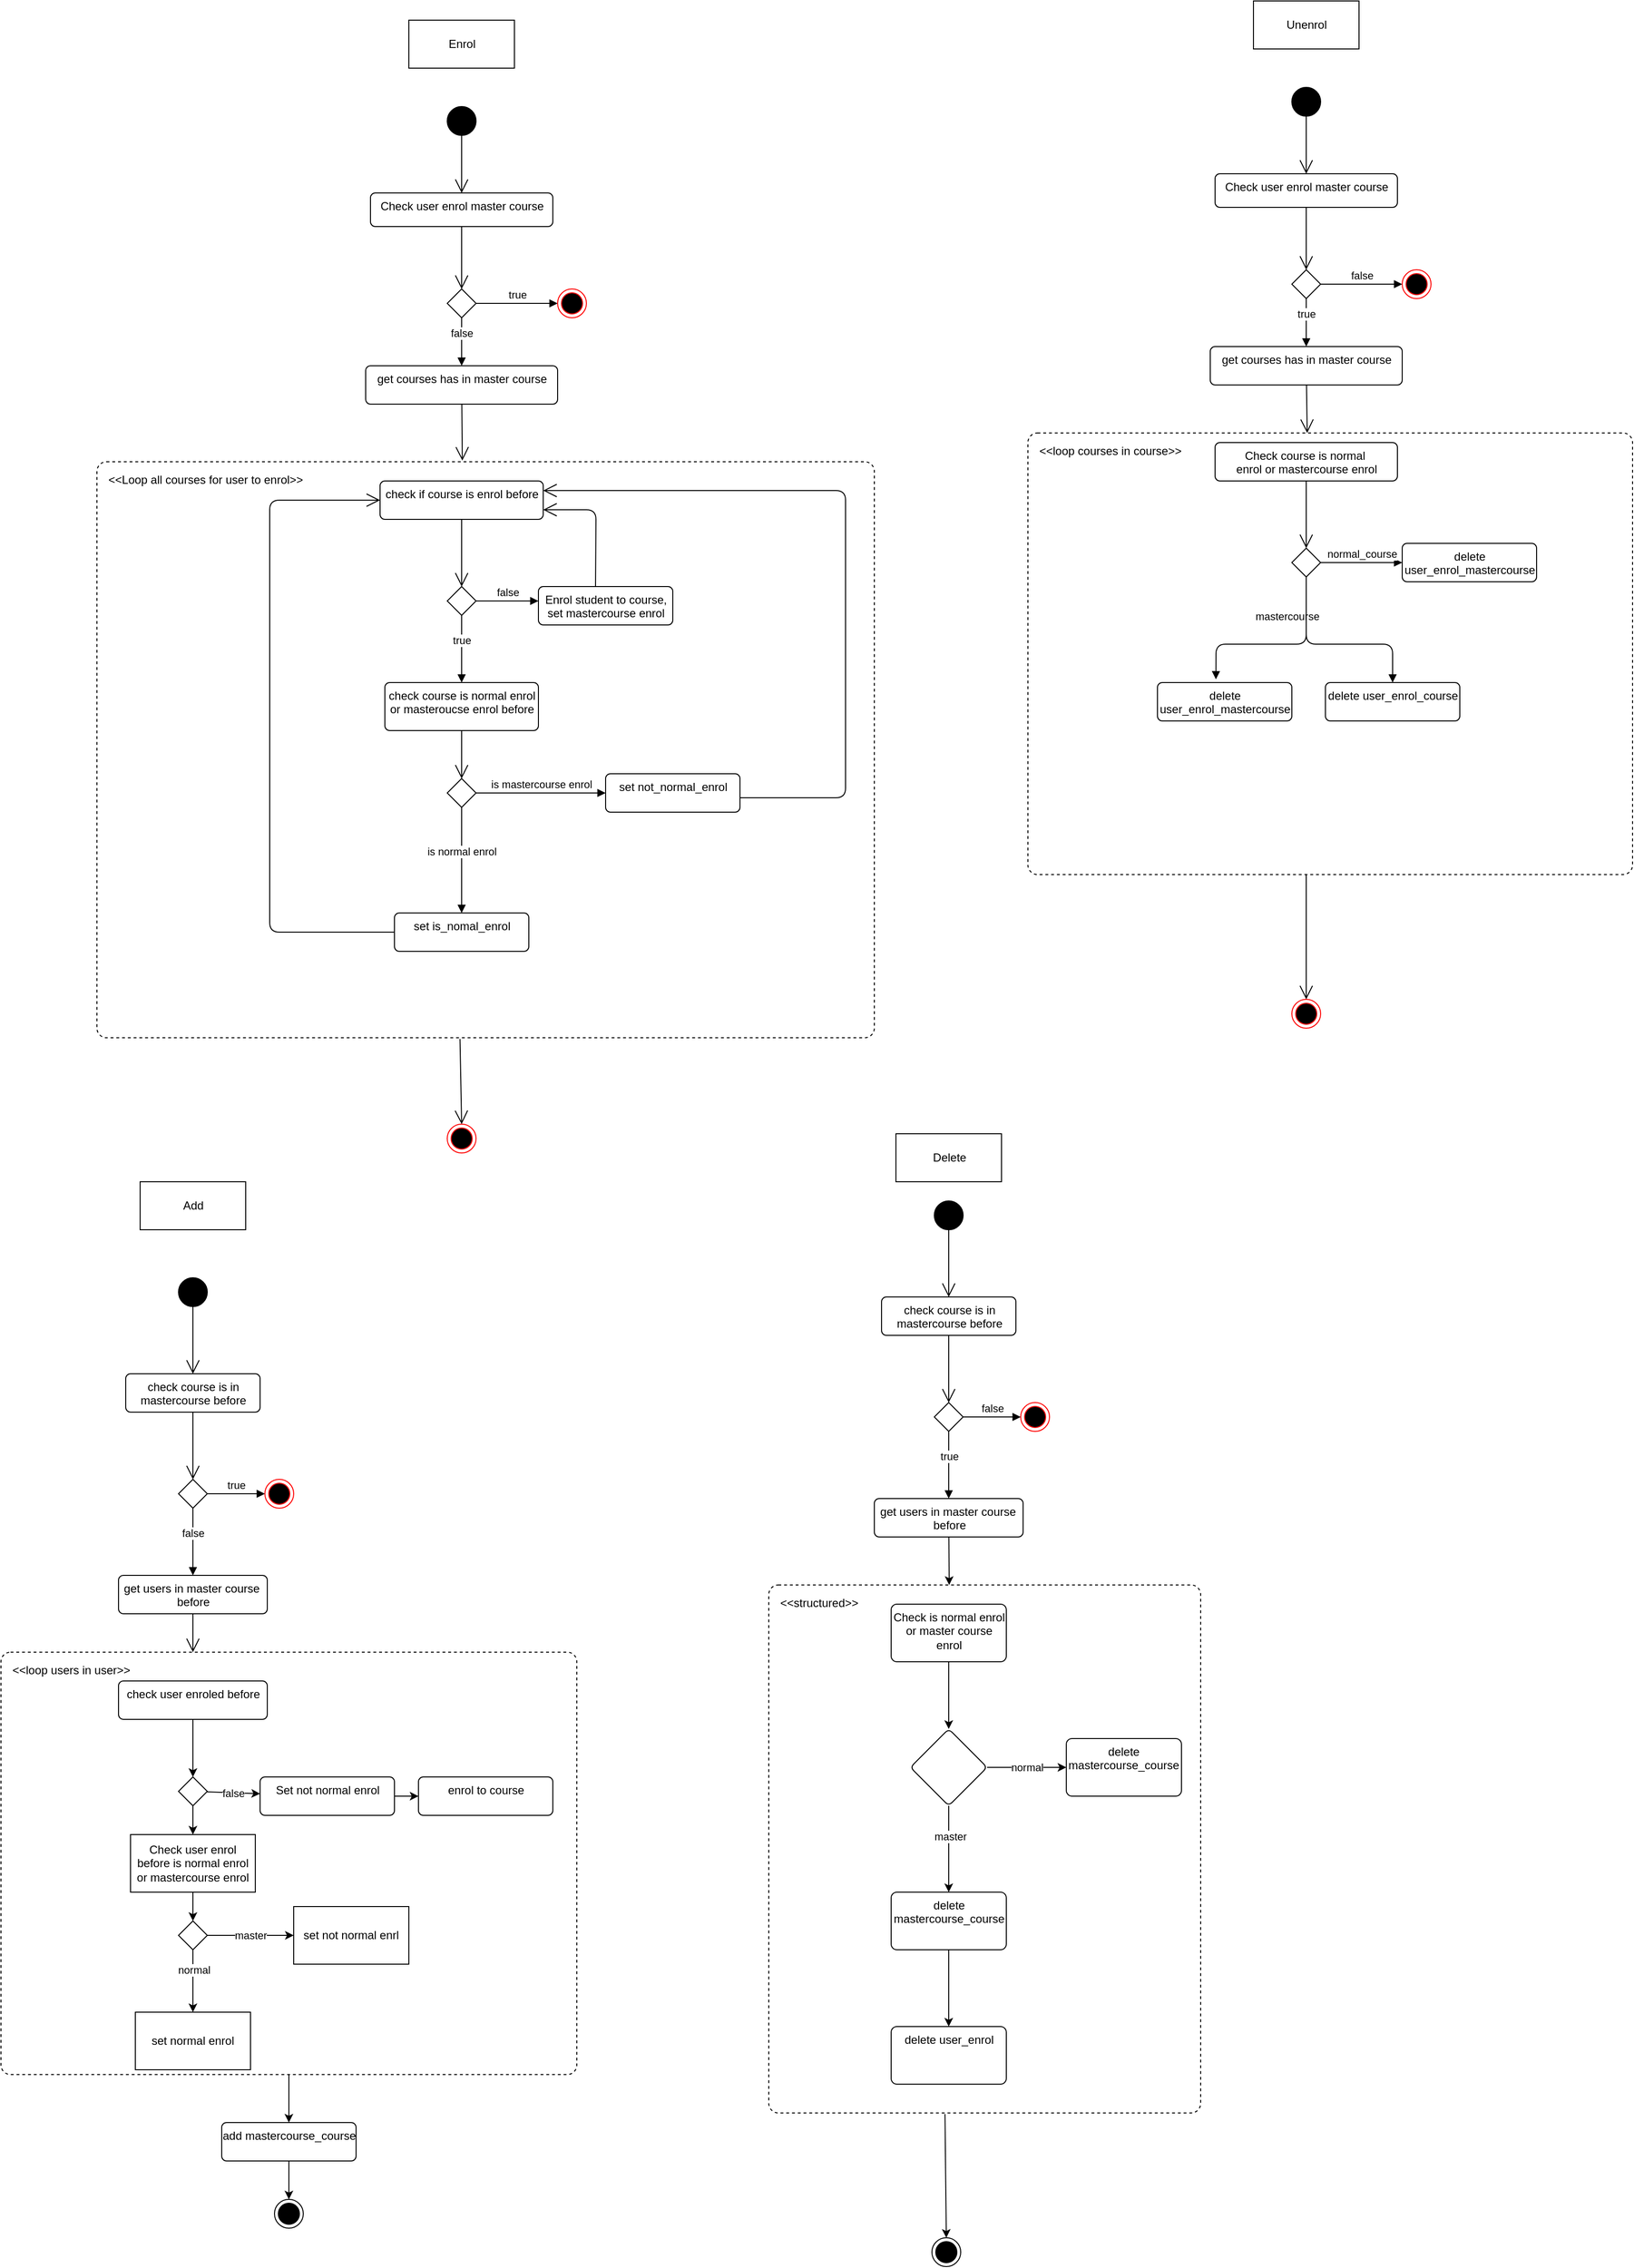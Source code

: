 <mxfile>
    <diagram id="n70AI5eSEe_6gZXPHGjq" name="Page-1">
        <mxGraphModel dx="1755" dy="1691" grid="1" gridSize="10" guides="1" tooltips="1" connect="1" arrows="1" fold="1" page="1" pageScale="1" pageWidth="850" pageHeight="1100" math="0" shadow="0">
            <root>
                <mxCell id="0"/>
                <mxCell id="1" parent="0"/>
                <mxCell id="168" style="edgeStyle=none;html=1;exitX=0.408;exitY=1.002;exitDx=0;exitDy=0;exitPerimeter=0;entryX=0.5;entryY=0;entryDx=0;entryDy=0;" edge="1" parent="1" source="165" target="169">
                    <mxGeometry relative="1" as="geometry">
                        <mxPoint x="860" y="2070" as="targetPoint"/>
                    </mxGeometry>
                </mxCell>
                <mxCell id="165" value="&amp;lt;&amp;lt;structured&amp;gt;&amp;gt;" style="dashed=1;rounded=1;absoluteArcSize=1;arcSize=20;html=1;verticalAlign=top;align=left;spacingTop=5;spacingLeft=10;" vertex="1" parent="1">
                    <mxGeometry x="640" y="1390" width="450" height="550" as="geometry"/>
                </mxCell>
                <mxCell id="161" value="" style="edgeStyle=none;html=1;exitX=0.5;exitY=1;exitDx=0;exitDy=0;entryX=0.5;entryY=0;entryDx=0;entryDy=0;" edge="1" parent="1" source="131" target="162">
                    <mxGeometry relative="1" as="geometry">
                        <mxPoint x="40" y="1890" as="targetPoint"/>
                    </mxGeometry>
                </mxCell>
                <mxCell id="131" value="&amp;lt;&amp;lt;loop users in user&amp;gt;&amp;gt;" style="dashed=1;rounded=1;absoluteArcSize=1;arcSize=20;html=1;verticalAlign=top;align=left;spacingTop=5;spacingLeft=10;" vertex="1" parent="1">
                    <mxGeometry x="-160" y="1460" width="600" height="440" as="geometry"/>
                </mxCell>
                <mxCell id="86" value="&amp;lt;&amp;lt;loop courses in course&amp;gt;&amp;gt;" style="dashed=1;rounded=1;absoluteArcSize=1;arcSize=20;html=1;verticalAlign=top;align=left;spacingTop=5;spacingLeft=10;" vertex="1" parent="1">
                    <mxGeometry x="910" y="190" width="630" height="460" as="geometry"/>
                </mxCell>
                <mxCell id="28" value="&amp;lt;&amp;lt;Loop all courses for user to enrol&amp;gt;&amp;gt;" style="dashed=1;rounded=1;absoluteArcSize=1;arcSize=20;html=1;verticalAlign=top;align=left;spacingTop=5;spacingLeft=10;" vertex="1" parent="1">
                    <mxGeometry x="-60" y="220" width="810" height="600" as="geometry"/>
                </mxCell>
                <mxCell id="2" value="" style="ellipse;fillColor=strokeColor;" vertex="1" parent="1">
                    <mxGeometry x="305" y="-150" width="30" height="30" as="geometry"/>
                </mxCell>
                <mxCell id="3" value="" style="endArrow=open;endFill=1;endSize=12;html=1;exitX=0.5;exitY=1;exitDx=0;exitDy=0;entryX=0.5;entryY=0;entryDx=0;entryDy=0;" edge="1" parent="1" source="2" target="32">
                    <mxGeometry width="160" relative="1" as="geometry">
                        <mxPoint x="290" y="240" as="sourcePoint"/>
                        <mxPoint x="120" y="135" as="targetPoint"/>
                    </mxGeometry>
                </mxCell>
                <mxCell id="4" value="get courses has in master course" style="html=1;align=center;verticalAlign=top;rounded=1;absoluteArcSize=1;arcSize=10;dashed=0;" vertex="1" parent="1">
                    <mxGeometry x="220" y="120" width="200" height="40" as="geometry"/>
                </mxCell>
                <mxCell id="5" value="" style="endArrow=open;endFill=1;endSize=12;html=1;entryX=0.47;entryY=-0.002;entryDx=0;entryDy=0;entryPerimeter=0;" edge="1" parent="1" source="4" target="28">
                    <mxGeometry width="160" relative="1" as="geometry">
                        <mxPoint x="290" y="240" as="sourcePoint"/>
                        <mxPoint x="320" y="220" as="targetPoint"/>
                    </mxGeometry>
                </mxCell>
                <mxCell id="7" value="check if course is enrol before" style="html=1;align=center;verticalAlign=top;rounded=1;absoluteArcSize=1;arcSize=10;dashed=0;" vertex="1" parent="1">
                    <mxGeometry x="235" y="240" width="170" height="40" as="geometry"/>
                </mxCell>
                <mxCell id="8" value="" style="endArrow=open;endFill=1;endSize=12;html=1;exitX=0.5;exitY=1;exitDx=0;exitDy=0;" edge="1" parent="1" source="7">
                    <mxGeometry width="160" relative="1" as="geometry">
                        <mxPoint x="290" y="240" as="sourcePoint"/>
                        <mxPoint x="320" y="350" as="targetPoint"/>
                    </mxGeometry>
                </mxCell>
                <mxCell id="9" value="" style="rhombus;" vertex="1" parent="1">
                    <mxGeometry x="305" y="350" width="30" height="30" as="geometry"/>
                </mxCell>
                <mxCell id="11" value="false" style="html=1;verticalAlign=bottom;endArrow=block;exitX=1;exitY=0.5;exitDx=0;exitDy=0;" edge="1" parent="1" source="9">
                    <mxGeometry width="80" relative="1" as="geometry">
                        <mxPoint x="330" y="240" as="sourcePoint"/>
                        <mxPoint x="400" y="365" as="targetPoint"/>
                    </mxGeometry>
                </mxCell>
                <mxCell id="12" value="Enrol student to course,&lt;br&gt;set mastercourse enrol" style="html=1;align=center;verticalAlign=top;rounded=1;absoluteArcSize=1;arcSize=10;dashed=0;" vertex="1" parent="1">
                    <mxGeometry x="400" y="350" width="140" height="40" as="geometry"/>
                </mxCell>
                <mxCell id="13" value="" style="endArrow=open;endFill=1;endSize=12;html=1;exitX=0.425;exitY=-0.008;exitDx=0;exitDy=0;exitPerimeter=0;entryX=1;entryY=0.75;entryDx=0;entryDy=0;" edge="1" parent="1" source="12" target="7">
                    <mxGeometry width="160" relative="1" as="geometry">
                        <mxPoint x="290" y="240" as="sourcePoint"/>
                        <mxPoint x="460" y="250" as="targetPoint"/>
                        <Array as="points">
                            <mxPoint x="460" y="270"/>
                        </Array>
                    </mxGeometry>
                </mxCell>
                <mxCell id="15" value="true" style="html=1;verticalAlign=bottom;endArrow=block;exitX=0.5;exitY=1;exitDx=0;exitDy=0;" edge="1" parent="1" source="9">
                    <mxGeometry width="80" relative="1" as="geometry">
                        <mxPoint x="240" y="310" as="sourcePoint"/>
                        <mxPoint x="320" y="450" as="targetPoint"/>
                    </mxGeometry>
                </mxCell>
                <mxCell id="16" value="check course is normal enrol &lt;br&gt;or masteroucse enrol before" style="html=1;align=center;verticalAlign=top;rounded=1;absoluteArcSize=1;arcSize=10;dashed=0;" vertex="1" parent="1">
                    <mxGeometry x="240" y="450" width="160" height="50" as="geometry"/>
                </mxCell>
                <mxCell id="17" value="" style="endArrow=open;endFill=1;endSize=12;html=1;exitX=0.5;exitY=1;exitDx=0;exitDy=0;" edge="1" parent="1" source="16">
                    <mxGeometry width="160" relative="1" as="geometry">
                        <mxPoint x="200" y="390" as="sourcePoint"/>
                        <mxPoint x="320" y="550" as="targetPoint"/>
                    </mxGeometry>
                </mxCell>
                <mxCell id="18" value="" style="rhombus;" vertex="1" parent="1">
                    <mxGeometry x="305" y="550" width="30" height="30" as="geometry"/>
                </mxCell>
                <mxCell id="20" value="is mastercourse enrol" style="html=1;verticalAlign=bottom;endArrow=block;exitX=1;exitY=0.5;exitDx=0;exitDy=0;" edge="1" parent="1" source="18">
                    <mxGeometry width="80" relative="1" as="geometry">
                        <mxPoint x="240" y="470" as="sourcePoint"/>
                        <mxPoint x="470" y="565" as="targetPoint"/>
                    </mxGeometry>
                </mxCell>
                <mxCell id="21" value="is normal enrol" style="html=1;verticalAlign=bottom;endArrow=block;exitX=0.5;exitY=1;exitDx=0;exitDy=0;" edge="1" parent="1" source="18">
                    <mxGeometry width="80" relative="1" as="geometry">
                        <mxPoint x="240" y="560" as="sourcePoint"/>
                        <mxPoint x="320" y="690" as="targetPoint"/>
                    </mxGeometry>
                </mxCell>
                <mxCell id="22" value="set is_nomal_enrol" style="html=1;align=center;verticalAlign=top;rounded=1;absoluteArcSize=1;arcSize=10;dashed=0;" vertex="1" parent="1">
                    <mxGeometry x="250" y="690" width="140" height="40" as="geometry"/>
                </mxCell>
                <mxCell id="23" value="set not_normal_enrol" style="html=1;align=center;verticalAlign=top;rounded=1;absoluteArcSize=1;arcSize=10;dashed=0;" vertex="1" parent="1">
                    <mxGeometry x="470" y="545" width="140" height="40" as="geometry"/>
                </mxCell>
                <mxCell id="24" value="" style="endArrow=open;endFill=1;endSize=12;html=1;exitX=0.467;exitY=1.002;exitDx=0;exitDy=0;exitPerimeter=0;entryX=0.5;entryY=0;entryDx=0;entryDy=0;" edge="1" parent="1" source="28" target="31">
                    <mxGeometry width="160" relative="1" as="geometry">
                        <mxPoint x="320" y="750" as="sourcePoint"/>
                        <mxPoint x="318" y="910" as="targetPoint"/>
                    </mxGeometry>
                </mxCell>
                <mxCell id="25" value="" style="endArrow=open;endFill=1;endSize=12;html=1;exitX=0;exitY=0.5;exitDx=0;exitDy=0;entryX=0;entryY=0.5;entryDx=0;entryDy=0;" edge="1" parent="1" source="22" target="7">
                    <mxGeometry width="160" relative="1" as="geometry">
                        <mxPoint x="210" y="810" as="sourcePoint"/>
                        <mxPoint x="240" y="220" as="targetPoint"/>
                        <Array as="points">
                            <mxPoint x="120" y="710"/>
                            <mxPoint x="120" y="260"/>
                        </Array>
                    </mxGeometry>
                </mxCell>
                <mxCell id="26" value="" style="endArrow=open;endFill=1;endSize=12;html=1;entryX=1;entryY=0.25;entryDx=0;entryDy=0;" edge="1" parent="1" target="7">
                    <mxGeometry width="160" relative="1" as="geometry">
                        <mxPoint x="610" y="570" as="sourcePoint"/>
                        <mxPoint x="420" y="230" as="targetPoint"/>
                        <Array as="points">
                            <mxPoint x="720" y="570"/>
                            <mxPoint x="720" y="250"/>
                        </Array>
                    </mxGeometry>
                </mxCell>
                <mxCell id="31" value="" style="ellipse;html=1;shape=endState;fillColor=#000000;strokeColor=#ff0000;" vertex="1" parent="1">
                    <mxGeometry x="305" y="910" width="30" height="30" as="geometry"/>
                </mxCell>
                <mxCell id="32" value="Check user enrol master course" style="html=1;align=center;verticalAlign=top;rounded=1;absoluteArcSize=1;arcSize=10;dashed=0;" vertex="1" parent="1">
                    <mxGeometry x="225" y="-60" width="190" height="35" as="geometry"/>
                </mxCell>
                <mxCell id="33" value="" style="endArrow=open;endFill=1;endSize=12;html=1;entryX=0.5;entryY=0;entryDx=0;entryDy=0;exitX=0.5;exitY=1;exitDx=0;exitDy=0;" edge="1" parent="1" source="32" target="36">
                    <mxGeometry width="160" relative="1" as="geometry">
                        <mxPoint x="260" y="30" as="sourcePoint"/>
                        <mxPoint x="350" y="20" as="targetPoint"/>
                    </mxGeometry>
                </mxCell>
                <mxCell id="36" value="" style="rhombus;" vertex="1" parent="1">
                    <mxGeometry x="305" y="40" width="30" height="30" as="geometry"/>
                </mxCell>
                <mxCell id="37" value="true" style="html=1;verticalAlign=bottom;endArrow=block;exitX=1;exitY=0.5;exitDx=0;exitDy=0;entryX=0;entryY=0.5;entryDx=0;entryDy=0;" edge="1" parent="1" source="36" target="38">
                    <mxGeometry width="80" relative="1" as="geometry">
                        <mxPoint x="260" y="190" as="sourcePoint"/>
                        <mxPoint x="450" y="30" as="targetPoint"/>
                    </mxGeometry>
                </mxCell>
                <mxCell id="38" value="" style="ellipse;html=1;shape=endState;fillColor=#000000;strokeColor=#ff0000;" vertex="1" parent="1">
                    <mxGeometry x="420" y="40" width="30" height="30" as="geometry"/>
                </mxCell>
                <mxCell id="39" value="false" style="html=1;verticalAlign=bottom;endArrow=block;exitX=0.5;exitY=1;exitDx=0;exitDy=0;entryX=0.5;entryY=0;entryDx=0;entryDy=0;" edge="1" parent="1" source="36" target="4">
                    <mxGeometry width="80" relative="1" as="geometry">
                        <mxPoint x="260" y="190" as="sourcePoint"/>
                        <mxPoint x="340" y="190" as="targetPoint"/>
                    </mxGeometry>
                </mxCell>
                <mxCell id="42" value="Enrol" style="html=1;" vertex="1" parent="1">
                    <mxGeometry x="265" y="-240" width="110" height="50" as="geometry"/>
                </mxCell>
                <mxCell id="47" value="" style="ellipse;fillColor=strokeColor;" vertex="1" parent="1">
                    <mxGeometry x="1185" y="-170" width="30" height="30" as="geometry"/>
                </mxCell>
                <mxCell id="48" value="" style="endArrow=open;endFill=1;endSize=12;html=1;exitX=0.5;exitY=1;exitDx=0;exitDy=0;entryX=0.5;entryY=0;entryDx=0;entryDy=0;" edge="1" parent="1" source="47" target="69">
                    <mxGeometry width="160" relative="1" as="geometry">
                        <mxPoint x="1170" y="220" as="sourcePoint"/>
                        <mxPoint x="1000" y="115" as="targetPoint"/>
                    </mxGeometry>
                </mxCell>
                <mxCell id="49" value="get courses has in master course" style="html=1;align=center;verticalAlign=top;rounded=1;absoluteArcSize=1;arcSize=10;dashed=0;" vertex="1" parent="1">
                    <mxGeometry x="1100" y="100" width="200" height="40" as="geometry"/>
                </mxCell>
                <mxCell id="50" value="" style="endArrow=open;endFill=1;endSize=12;html=1;" edge="1" parent="1" source="49">
                    <mxGeometry width="160" relative="1" as="geometry">
                        <mxPoint x="1170" y="220" as="sourcePoint"/>
                        <mxPoint x="1201" y="190" as="targetPoint"/>
                    </mxGeometry>
                </mxCell>
                <mxCell id="65" value="" style="endArrow=open;endFill=1;endSize=12;html=1;entryX=0.5;entryY=0;entryDx=0;entryDy=0;" edge="1" parent="1" target="68">
                    <mxGeometry width="160" relative="1" as="geometry">
                        <mxPoint x="1200" y="650" as="sourcePoint"/>
                        <mxPoint x="1198" y="633.8" as="targetPoint"/>
                    </mxGeometry>
                </mxCell>
                <mxCell id="68" value="" style="ellipse;html=1;shape=endState;fillColor=#000000;strokeColor=#ff0000;" vertex="1" parent="1">
                    <mxGeometry x="1185" y="780" width="30" height="30" as="geometry"/>
                </mxCell>
                <mxCell id="69" value="Check user enrol master course" style="html=1;align=center;verticalAlign=top;rounded=1;absoluteArcSize=1;arcSize=10;dashed=0;" vertex="1" parent="1">
                    <mxGeometry x="1105" y="-80" width="190" height="35" as="geometry"/>
                </mxCell>
                <mxCell id="70" value="" style="endArrow=open;endFill=1;endSize=12;html=1;entryX=0.5;entryY=0;entryDx=0;entryDy=0;exitX=0.5;exitY=1;exitDx=0;exitDy=0;" edge="1" parent="1" source="69" target="71">
                    <mxGeometry width="160" relative="1" as="geometry">
                        <mxPoint x="1140" y="10" as="sourcePoint"/>
                        <mxPoint x="1230" as="targetPoint"/>
                    </mxGeometry>
                </mxCell>
                <mxCell id="71" value="" style="rhombus;" vertex="1" parent="1">
                    <mxGeometry x="1185" y="20" width="30" height="30" as="geometry"/>
                </mxCell>
                <mxCell id="72" value="false" style="html=1;verticalAlign=bottom;endArrow=block;exitX=1;exitY=0.5;exitDx=0;exitDy=0;entryX=0;entryY=0.5;entryDx=0;entryDy=0;" edge="1" parent="1" source="71" target="73">
                    <mxGeometry width="80" relative="1" as="geometry">
                        <mxPoint x="1140" y="170" as="sourcePoint"/>
                        <mxPoint x="1330" y="10" as="targetPoint"/>
                    </mxGeometry>
                </mxCell>
                <mxCell id="73" value="" style="ellipse;html=1;shape=endState;fillColor=#000000;strokeColor=#ff0000;" vertex="1" parent="1">
                    <mxGeometry x="1300" y="20" width="30" height="30" as="geometry"/>
                </mxCell>
                <mxCell id="74" value="true" style="html=1;verticalAlign=bottom;endArrow=block;exitX=0.5;exitY=1;exitDx=0;exitDy=0;entryX=0.5;entryY=0;entryDx=0;entryDy=0;" edge="1" parent="1" source="71" target="49">
                    <mxGeometry width="80" relative="1" as="geometry">
                        <mxPoint x="1140" y="170" as="sourcePoint"/>
                        <mxPoint x="1200" y="80" as="targetPoint"/>
                    </mxGeometry>
                </mxCell>
                <mxCell id="75" value="Unenrol" style="html=1;" vertex="1" parent="1">
                    <mxGeometry x="1145" y="-260" width="110" height="50" as="geometry"/>
                </mxCell>
                <mxCell id="76" value="Check course is normal&amp;nbsp;&lt;br&gt;enrol or mastercourse enrol" style="html=1;align=center;verticalAlign=top;rounded=1;absoluteArcSize=1;arcSize=10;dashed=0;" vertex="1" parent="1">
                    <mxGeometry x="1105" y="200" width="190" height="40" as="geometry"/>
                </mxCell>
                <mxCell id="77" value="" style="rhombus;" vertex="1" parent="1">
                    <mxGeometry x="1185" y="310" width="30" height="30" as="geometry"/>
                </mxCell>
                <mxCell id="78" value="" style="endArrow=open;endFill=1;endSize=12;html=1;exitX=0.5;exitY=1;exitDx=0;exitDy=0;entryX=0.5;entryY=0;entryDx=0;entryDy=0;" edge="1" parent="1" source="76" target="77">
                    <mxGeometry width="160" relative="1" as="geometry">
                        <mxPoint x="1090" y="280" as="sourcePoint"/>
                        <mxPoint x="1250" y="280" as="targetPoint"/>
                    </mxGeometry>
                </mxCell>
                <mxCell id="79" value="normal_course" style="html=1;verticalAlign=bottom;endArrow=block;exitX=1;exitY=0.5;exitDx=0;exitDy=0;" edge="1" parent="1" source="77">
                    <mxGeometry width="80" relative="1" as="geometry">
                        <mxPoint x="1130" y="280" as="sourcePoint"/>
                        <mxPoint x="1300" y="325" as="targetPoint"/>
                    </mxGeometry>
                </mxCell>
                <mxCell id="80" value="mastercourse" style="html=1;verticalAlign=bottom;endArrow=block;exitX=0.5;exitY=1;exitDx=0;exitDy=0;entryX=0.435;entryY=-0.083;entryDx=0;entryDy=0;entryPerimeter=0;" edge="1" parent="1" source="77" target="81">
                    <mxGeometry x="-0.103" y="-20" width="80" relative="1" as="geometry">
                        <mxPoint x="1130" y="280" as="sourcePoint"/>
                        <mxPoint x="1090" y="410" as="targetPoint"/>
                        <Array as="points">
                            <mxPoint x="1200" y="410"/>
                            <mxPoint x="1106" y="410"/>
                        </Array>
                        <mxPoint as="offset"/>
                    </mxGeometry>
                </mxCell>
                <mxCell id="81" value="delete &lt;br&gt;user_enrol_mastercourse" style="html=1;align=center;verticalAlign=top;rounded=1;absoluteArcSize=1;arcSize=10;dashed=0;" vertex="1" parent="1">
                    <mxGeometry x="1045" y="450" width="140" height="40" as="geometry"/>
                </mxCell>
                <mxCell id="82" value="delete &lt;br&gt;user_enrol_mastercourse" style="html=1;align=center;verticalAlign=top;rounded=1;absoluteArcSize=1;arcSize=10;dashed=0;" vertex="1" parent="1">
                    <mxGeometry x="1300" y="305" width="140" height="40" as="geometry"/>
                </mxCell>
                <mxCell id="83" value="delete user_enrol_course" style="html=1;align=center;verticalAlign=top;rounded=1;absoluteArcSize=1;arcSize=10;dashed=0;" vertex="1" parent="1">
                    <mxGeometry x="1220" y="450" width="140" height="40" as="geometry"/>
                </mxCell>
                <mxCell id="85" value="" style="html=1;verticalAlign=bottom;endArrow=block;entryX=0.5;entryY=0;entryDx=0;entryDy=0;" edge="1" parent="1" target="83">
                    <mxGeometry x="-0.103" y="-20" width="80" relative="1" as="geometry">
                        <mxPoint x="1200" y="340" as="sourcePoint"/>
                        <mxPoint x="1115.9" y="456.68" as="targetPoint"/>
                        <Array as="points">
                            <mxPoint x="1200" y="410"/>
                            <mxPoint x="1290" y="410"/>
                        </Array>
                        <mxPoint as="offset"/>
                    </mxGeometry>
                </mxCell>
                <mxCell id="92" value="" style="ellipse;fillColor=strokeColor;" vertex="1" parent="1">
                    <mxGeometry x="25" y="1070" width="30" height="30" as="geometry"/>
                </mxCell>
                <mxCell id="94" value="" style="endArrow=open;endFill=1;endSize=12;html=1;exitX=0.5;exitY=1;exitDx=0;exitDy=0;" edge="1" parent="1" source="92">
                    <mxGeometry width="160" relative="1" as="geometry">
                        <mxPoint x="215" y="1180" as="sourcePoint"/>
                        <mxPoint x="40" y="1170" as="targetPoint"/>
                    </mxGeometry>
                </mxCell>
                <mxCell id="95" value="check course is in &lt;br&gt;mastercourse before" style="html=1;align=center;verticalAlign=top;rounded=1;absoluteArcSize=1;arcSize=10;dashed=0;" vertex="1" parent="1">
                    <mxGeometry x="-30" y="1170" width="140" height="40" as="geometry"/>
                </mxCell>
                <mxCell id="96" value="" style="endArrow=open;endFill=1;endSize=12;html=1;exitX=0.5;exitY=1;exitDx=0;exitDy=0;" edge="1" parent="1" source="95">
                    <mxGeometry width="160" relative="1" as="geometry">
                        <mxPoint x="215" y="1180" as="sourcePoint"/>
                        <mxPoint x="40" y="1280" as="targetPoint"/>
                    </mxGeometry>
                </mxCell>
                <mxCell id="97" value="" style="rhombus;" vertex="1" parent="1">
                    <mxGeometry x="25" y="1280" width="30" height="30" as="geometry"/>
                </mxCell>
                <mxCell id="98" value="true" style="html=1;verticalAlign=bottom;endArrow=block;exitX=1;exitY=0.5;exitDx=0;exitDy=0;" edge="1" parent="1" source="97">
                    <mxGeometry width="80" relative="1" as="geometry">
                        <mxPoint x="115" y="1240" as="sourcePoint"/>
                        <mxPoint x="115" y="1295" as="targetPoint"/>
                    </mxGeometry>
                </mxCell>
                <mxCell id="99" value="" style="ellipse;html=1;shape=endState;fillColor=#000000;strokeColor=#ff0000;" vertex="1" parent="1">
                    <mxGeometry x="115" y="1280" width="30" height="30" as="geometry"/>
                </mxCell>
                <mxCell id="100" value="false" style="html=1;verticalAlign=bottom;endArrow=block;exitX=0.5;exitY=1;exitDx=0;exitDy=0;" edge="1" parent="1" source="97">
                    <mxGeometry width="80" relative="1" as="geometry">
                        <mxPoint x="115" y="1240" as="sourcePoint"/>
                        <mxPoint x="40" y="1380" as="targetPoint"/>
                    </mxGeometry>
                </mxCell>
                <mxCell id="101" value="get users in master course&amp;nbsp;&lt;br&gt;before" style="html=1;align=center;verticalAlign=top;rounded=1;absoluteArcSize=1;arcSize=10;dashed=0;" vertex="1" parent="1">
                    <mxGeometry x="-37.5" y="1380" width="155" height="40" as="geometry"/>
                </mxCell>
                <mxCell id="102" value="" style="endArrow=open;endFill=1;endSize=12;html=1;exitX=0.5;exitY=1;exitDx=0;exitDy=0;" edge="1" parent="1" source="101">
                    <mxGeometry width="160" relative="1" as="geometry">
                        <mxPoint x="75" y="1390" as="sourcePoint"/>
                        <mxPoint x="40" y="1460" as="targetPoint"/>
                    </mxGeometry>
                </mxCell>
                <mxCell id="118" style="edgeStyle=none;html=1;entryX=0.5;entryY=0;entryDx=0;entryDy=0;" edge="1" parent="1" source="114" target="115">
                    <mxGeometry relative="1" as="geometry"/>
                </mxCell>
                <mxCell id="114" value="check user enroled before" style="html=1;align=center;verticalAlign=top;rounded=1;absoluteArcSize=1;arcSize=10;dashed=0;" vertex="1" parent="1">
                    <mxGeometry x="-37.5" y="1490" width="155" height="40" as="geometry"/>
                </mxCell>
                <mxCell id="122" value="false" style="edgeStyle=none;html=1;" edge="1" parent="1" source="115" target="124">
                    <mxGeometry relative="1" as="geometry">
                        <mxPoint x="40" y="1680" as="targetPoint"/>
                    </mxGeometry>
                </mxCell>
                <mxCell id="178" value="" style="edgeStyle=none;html=1;" edge="1" parent="1" source="115" target="177">
                    <mxGeometry relative="1" as="geometry"/>
                </mxCell>
                <mxCell id="115" value="" style="rhombus;" vertex="1" parent="1">
                    <mxGeometry x="25" y="1590" width="30" height="30" as="geometry"/>
                </mxCell>
                <mxCell id="129" style="edgeStyle=none;html=1;entryX=0;entryY=0.5;entryDx=0;entryDy=0;exitX=1;exitY=0.5;exitDx=0;exitDy=0;" edge="1" parent="1" source="124" target="127">
                    <mxGeometry relative="1" as="geometry"/>
                </mxCell>
                <mxCell id="124" value="Set not normal enrol" style="html=1;align=center;verticalAlign=top;rounded=1;absoluteArcSize=1;arcSize=10;dashed=0;" vertex="1" parent="1">
                    <mxGeometry x="110" y="1590" width="140" height="40" as="geometry"/>
                </mxCell>
                <mxCell id="127" value="enrol to course" style="html=1;align=center;verticalAlign=top;rounded=1;absoluteArcSize=1;arcSize=10;dashed=0;" vertex="1" parent="1">
                    <mxGeometry x="275" y="1590" width="140" height="40" as="geometry"/>
                </mxCell>
                <mxCell id="133" value="" style="ellipse;fillColor=strokeColor;" vertex="1" parent="1">
                    <mxGeometry x="812.5" y="990" width="30" height="30" as="geometry"/>
                </mxCell>
                <mxCell id="134" value="" style="endArrow=open;endFill=1;endSize=12;html=1;exitX=0.5;exitY=1;exitDx=0;exitDy=0;" edge="1" parent="1" source="133">
                    <mxGeometry width="160" relative="1" as="geometry">
                        <mxPoint x="1002.5" y="1100" as="sourcePoint"/>
                        <mxPoint x="827.5" y="1090" as="targetPoint"/>
                    </mxGeometry>
                </mxCell>
                <mxCell id="135" value="check course is in &lt;br&gt;mastercourse before" style="html=1;align=center;verticalAlign=top;rounded=1;absoluteArcSize=1;arcSize=10;dashed=0;" vertex="1" parent="1">
                    <mxGeometry x="757.5" y="1090" width="140" height="40" as="geometry"/>
                </mxCell>
                <mxCell id="136" value="" style="endArrow=open;endFill=1;endSize=12;html=1;exitX=0.5;exitY=1;exitDx=0;exitDy=0;" edge="1" parent="1" source="135">
                    <mxGeometry width="160" relative="1" as="geometry">
                        <mxPoint x="1002.5" y="1100" as="sourcePoint"/>
                        <mxPoint x="827.5" y="1200" as="targetPoint"/>
                    </mxGeometry>
                </mxCell>
                <mxCell id="137" value="" style="rhombus;" vertex="1" parent="1">
                    <mxGeometry x="812.5" y="1200" width="30" height="30" as="geometry"/>
                </mxCell>
                <mxCell id="138" value="false" style="html=1;verticalAlign=bottom;endArrow=block;exitX=1;exitY=0.5;exitDx=0;exitDy=0;" edge="1" parent="1" source="137">
                    <mxGeometry width="80" relative="1" as="geometry">
                        <mxPoint x="902.5" y="1160" as="sourcePoint"/>
                        <mxPoint x="902.5" y="1215" as="targetPoint"/>
                    </mxGeometry>
                </mxCell>
                <mxCell id="139" value="" style="ellipse;html=1;shape=endState;fillColor=#000000;strokeColor=#ff0000;" vertex="1" parent="1">
                    <mxGeometry x="902.5" y="1200" width="30" height="30" as="geometry"/>
                </mxCell>
                <mxCell id="140" value="true" style="html=1;verticalAlign=bottom;endArrow=block;exitX=0.5;exitY=1;exitDx=0;exitDy=0;" edge="1" parent="1" source="137">
                    <mxGeometry width="80" relative="1" as="geometry">
                        <mxPoint x="902.5" y="1160" as="sourcePoint"/>
                        <mxPoint x="827.5" y="1300" as="targetPoint"/>
                    </mxGeometry>
                </mxCell>
                <mxCell id="144" value="" style="edgeStyle=none;html=1;" edge="1" parent="1" source="141">
                    <mxGeometry relative="1" as="geometry">
                        <mxPoint x="828" y="1390" as="targetPoint"/>
                    </mxGeometry>
                </mxCell>
                <mxCell id="141" value="get users in master course&amp;nbsp;&lt;br&gt;before" style="html=1;align=center;verticalAlign=top;rounded=1;absoluteArcSize=1;arcSize=10;dashed=0;" vertex="1" parent="1">
                    <mxGeometry x="750" y="1300" width="155" height="40" as="geometry"/>
                </mxCell>
                <mxCell id="146" value="" style="edgeStyle=none;html=1;" edge="1" parent="1" source="143" target="145">
                    <mxGeometry relative="1" as="geometry"/>
                </mxCell>
                <mxCell id="143" value="Check is normal enrol or master course enrol" style="whiteSpace=wrap;html=1;verticalAlign=top;fillColor=rgb(255, 255, 255);rounded=1;arcSize=10;dashed=0;" vertex="1" parent="1">
                    <mxGeometry x="767.5" y="1410" width="120" height="60" as="geometry"/>
                </mxCell>
                <mxCell id="148" value="normal" style="edgeStyle=none;html=1;" edge="1" parent="1" source="145" target="147">
                    <mxGeometry relative="1" as="geometry"/>
                </mxCell>
                <mxCell id="150" value="" style="edgeStyle=none;html=1;" edge="1" parent="1" source="145" target="149">
                    <mxGeometry relative="1" as="geometry"/>
                </mxCell>
                <mxCell id="152" value="master" style="edgeLabel;html=1;align=center;verticalAlign=middle;resizable=0;points=[];" vertex="1" connectable="0" parent="150">
                    <mxGeometry x="-0.284" y="1" relative="1" as="geometry">
                        <mxPoint as="offset"/>
                    </mxGeometry>
                </mxCell>
                <mxCell id="145" value="" style="rhombus;whiteSpace=wrap;html=1;verticalAlign=top;fillColor=rgb(255, 255, 255);rounded=1;arcSize=10;dashed=0;" vertex="1" parent="1">
                    <mxGeometry x="787.5" y="1540" width="80" height="80" as="geometry"/>
                </mxCell>
                <mxCell id="147" value="delete mastercourse_course" style="whiteSpace=wrap;html=1;verticalAlign=top;fillColor=rgb(255, 255, 255);rounded=1;arcSize=10;dashed=0;" vertex="1" parent="1">
                    <mxGeometry x="950" y="1550" width="120" height="60" as="geometry"/>
                </mxCell>
                <mxCell id="155" value="" style="edgeStyle=none;html=1;" edge="1" parent="1" source="149" target="154">
                    <mxGeometry relative="1" as="geometry"/>
                </mxCell>
                <mxCell id="149" value="delete mastercourse_course" style="whiteSpace=wrap;html=1;verticalAlign=top;fillColor=rgb(255, 255, 255);rounded=1;arcSize=10;dashed=0;" vertex="1" parent="1">
                    <mxGeometry x="767.5" y="1710" width="120" height="60" as="geometry"/>
                </mxCell>
                <mxCell id="154" value="delete user_enrol" style="whiteSpace=wrap;html=1;verticalAlign=top;fillColor=rgb(255, 255, 255);rounded=1;arcSize=10;dashed=0;" vertex="1" parent="1">
                    <mxGeometry x="767.5" y="1850" width="120" height="60" as="geometry"/>
                </mxCell>
                <mxCell id="163" style="edgeStyle=none;html=1;entryX=0.5;entryY=0;entryDx=0;entryDy=0;" edge="1" parent="1" source="162" target="164">
                    <mxGeometry relative="1" as="geometry">
                        <mxPoint x="40" y="1990" as="targetPoint"/>
                    </mxGeometry>
                </mxCell>
                <mxCell id="162" value="add mastercourse_course" style="html=1;align=center;verticalAlign=top;rounded=1;absoluteArcSize=1;arcSize=10;dashed=0;" vertex="1" parent="1">
                    <mxGeometry x="70" y="1950" width="140" height="40" as="geometry"/>
                </mxCell>
                <mxCell id="164" value="" style="ellipse;html=1;shape=endState;fillColor=strokeColor;" vertex="1" parent="1">
                    <mxGeometry x="125" y="2030" width="30" height="30" as="geometry"/>
                </mxCell>
                <mxCell id="169" value="" style="ellipse;html=1;shape=endState;fillColor=strokeColor;" vertex="1" parent="1">
                    <mxGeometry x="810" y="2070" width="30" height="30" as="geometry"/>
                </mxCell>
                <mxCell id="171" value="Add" style="html=1;" vertex="1" parent="1">
                    <mxGeometry x="-15" y="970" width="110" height="50" as="geometry"/>
                </mxCell>
                <mxCell id="172" value="Delete" style="html=1;" vertex="1" parent="1">
                    <mxGeometry x="772.5" y="920" width="110" height="50" as="geometry"/>
                </mxCell>
                <mxCell id="180" value="" style="edgeStyle=none;html=1;" edge="1" parent="1" source="177" target="179">
                    <mxGeometry relative="1" as="geometry"/>
                </mxCell>
                <mxCell id="177" value="Check user enrol before is normal enrol or mastercourse enrol" style="whiteSpace=wrap;html=1;fillColor=rgb(255, 255, 255);" vertex="1" parent="1">
                    <mxGeometry x="-25" y="1650" width="130" height="60" as="geometry"/>
                </mxCell>
                <mxCell id="187" value="master" style="edgeStyle=none;html=1;" edge="1" parent="1" source="179" target="186">
                    <mxGeometry relative="1" as="geometry"/>
                </mxCell>
                <mxCell id="189" value="" style="edgeStyle=none;html=1;" edge="1" parent="1" source="179" target="188">
                    <mxGeometry relative="1" as="geometry"/>
                </mxCell>
                <mxCell id="192" value="normal" style="edgeLabel;html=1;align=center;verticalAlign=middle;resizable=0;points=[];" vertex="1" connectable="0" parent="189">
                    <mxGeometry x="-0.35" y="1" relative="1" as="geometry">
                        <mxPoint as="offset"/>
                    </mxGeometry>
                </mxCell>
                <mxCell id="179" value="" style="rhombus;whiteSpace=wrap;html=1;fillColor=rgb(255, 255, 255);" vertex="1" parent="1">
                    <mxGeometry x="25" y="1740" width="30" height="30" as="geometry"/>
                </mxCell>
                <mxCell id="186" value="set not normal enrl" style="whiteSpace=wrap;html=1;fillColor=rgb(255, 255, 255);" vertex="1" parent="1">
                    <mxGeometry x="145" y="1725" width="120" height="60" as="geometry"/>
                </mxCell>
                <mxCell id="188" value="set normal enrol" style="whiteSpace=wrap;html=1;fillColor=rgb(255, 255, 255);" vertex="1" parent="1">
                    <mxGeometry x="-20" y="1835" width="120" height="60" as="geometry"/>
                </mxCell>
            </root>
        </mxGraphModel>
    </diagram>
</mxfile>